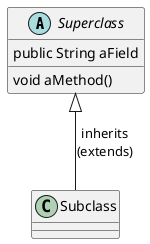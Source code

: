 @startuml
'https://plantuml.com/class-diagram

scale 1.0

class Superclass {
  public String aField
  void aMethod()
}

abstract class Superclass

Superclass <|-- Subclass    : inherits\n(extends)

@enduml